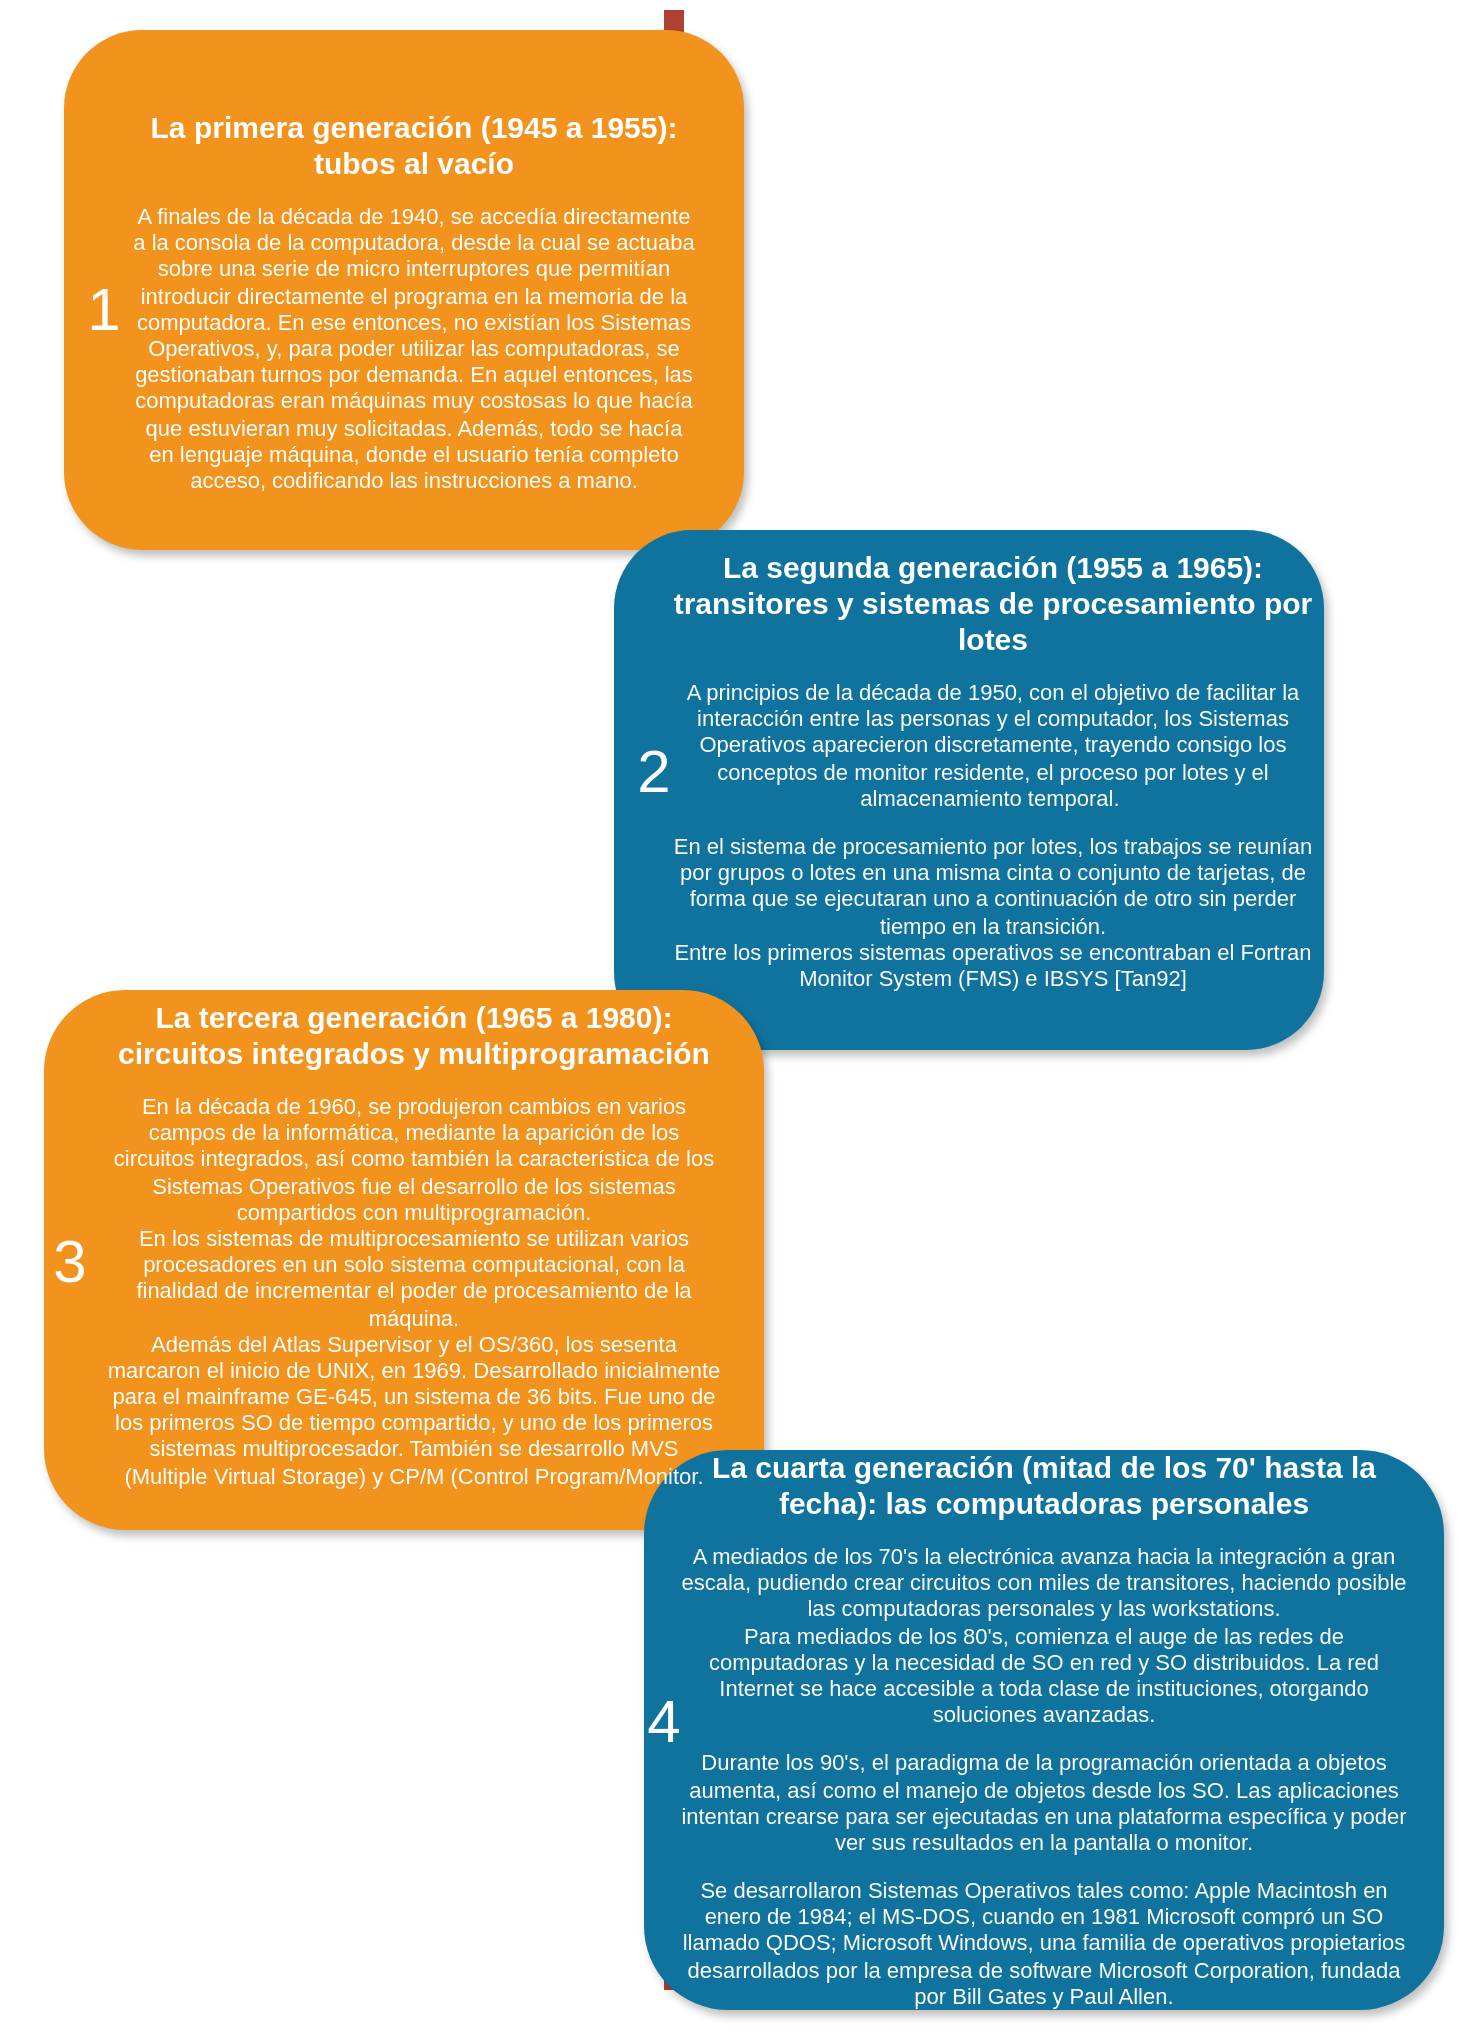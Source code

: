 <mxfile version="24.2.9" type="github">
  <diagram name="Page-1" id="fbcf5db9-b524-4cd4-e4f3-379dc89c3999">
    <mxGraphModel dx="1274" dy="677" grid="1" gridSize="10" guides="1" tooltips="1" connect="1" arrows="1" fold="1" page="1" pageScale="1" pageWidth="850" pageHeight="1100" background="none" math="0" shadow="0">
      <root>
        <mxCell id="0" />
        <mxCell id="1" parent="0" />
        <mxCell id="2a0f93b5c73ef8e7-1" value="" style="line;strokeWidth=10;direction=south;html=1;fillColor=none;fontSize=13;fontColor=#000000;align=center;strokeColor=#AE4132;" parent="1" vertex="1">
          <mxGeometry x="360" y="70" width="10" height="990" as="geometry" />
        </mxCell>
        <mxCell id="2a0f93b5c73ef8e7-2" value="" style="rounded=1;whiteSpace=wrap;html=1;strokeColor=none;strokeWidth=1;fillColor=#F2931E;fontSize=13;fontColor=#FFFFFF;align=center;gradientColor=none;gradientDirection=east;verticalAlign=top;shadow=1;" parent="1" vertex="1">
          <mxGeometry x="60" y="80" width="340" height="260" as="geometry" />
        </mxCell>
        <mxCell id="2a0f93b5c73ef8e7-3" value="1" style="text;html=1;strokeColor=none;fillColor=none;align=center;verticalAlign=middle;whiteSpace=wrap;fontSize=30;fontColor=#FFFFFF;" parent="1" vertex="1">
          <mxGeometry x="60" y="209" width="40" height="20" as="geometry" />
        </mxCell>
        <mxCell id="2a0f93b5c73ef8e7-4" value="" style="rounded=1;whiteSpace=wrap;html=1;strokeColor=none;strokeWidth=1;fillColor=#10739E;fontSize=13;fontColor=#FFFFFF;align=center;gradientColor=none;gradientDirection=east;verticalAlign=top;shadow=1;" parent="1" vertex="1">
          <mxGeometry x="335" y="330" width="355" height="260" as="geometry" />
        </mxCell>
        <mxCell id="2a0f93b5c73ef8e7-5" value="2" style="text;html=1;strokeColor=none;fillColor=none;align=center;verticalAlign=middle;whiteSpace=wrap;fontSize=30;fontColor=#FFFFFF;" parent="1" vertex="1">
          <mxGeometry x="335" y="440" width="40" height="20" as="geometry" />
        </mxCell>
        <mxCell id="2a0f93b5c73ef8e7-6" value="" style="rounded=1;whiteSpace=wrap;html=1;strokeColor=none;strokeWidth=1;fillColor=#F2931E;fontSize=13;fontColor=#FFFFFF;align=center;gradientColor=none;gradientDirection=east;verticalAlign=top;shadow=1;" parent="1" vertex="1">
          <mxGeometry x="50" y="560" width="360" height="270" as="geometry" />
        </mxCell>
        <mxCell id="2a0f93b5c73ef8e7-7" value="3" style="text;html=1;strokeColor=none;fillColor=none;align=center;verticalAlign=middle;whiteSpace=wrap;fontSize=30;fontColor=#FFFFFF;" parent="1" vertex="1">
          <mxGeometry x="28.13" y="662.5" width="70" height="65" as="geometry" />
        </mxCell>
        <mxCell id="2a0f93b5c73ef8e7-8" value="" style="rounded=1;whiteSpace=wrap;html=1;strokeColor=none;strokeWidth=1;fillColor=#10739E;fontSize=13;fontColor=#FFFFFF;align=center;gradientColor=none;gradientDirection=east;verticalAlign=top;shadow=1;" parent="1" vertex="1">
          <mxGeometry x="350" y="790" width="400" height="280" as="geometry" />
        </mxCell>
        <mxCell id="2a0f93b5c73ef8e7-9" value="4" style="text;html=1;strokeColor=none;fillColor=none;align=center;verticalAlign=middle;whiteSpace=wrap;fontSize=30;fontColor=#FFFFFF;" parent="1" vertex="1">
          <mxGeometry x="340" y="915" width="40" height="20" as="geometry" />
        </mxCell>
        <mxCell id="2a0f93b5c73ef8e7-15" value="7" style="text;html=1;strokeColor=none;fillColor=none;align=center;verticalAlign=middle;whiteSpace=wrap;fontSize=30;fontColor=#FFFFFF;" parent="1" vertex="1">
          <mxGeometry x="180" y="863" width="40" height="20" as="geometry" />
        </mxCell>
        <mxCell id="2a0f93b5c73ef8e7-18" value="&lt;h1 style=&quot;font-size: 15px;&quot;&gt;&lt;font style=&quot;font-size: 15px;&quot;&gt;La primera generación (1945 a 1955): tubos al vacío&lt;br&gt;&lt;/font&gt;&lt;/h1&gt;&lt;p style=&quot;font-size: 11px;&quot;&gt;A finales de la década de 1940, se accedía directamente a la consola de la computadora, desde la cual se actuaba sobre una serie de micro interruptores que permitían introducir directamente el programa en la memoria de la computadora. En ese entonces, no existían los Sistemas Operativos, y, para poder utilizar las computadoras, se gestionaban turnos por demanda. En aquel entonces, las computadoras eran máquinas muy costosas lo que hacía que estuvieran muy solicitadas. Además, todo se hacía en lenguaje máquina, donde el usuario tenía completo acceso, codificando las instrucciones a mano. &lt;br&gt;&lt;/p&gt;" style="text;html=1;spacing=5;spacingTop=-20;whiteSpace=wrap;overflow=hidden;strokeColor=none;strokeWidth=4;fillColor=none;gradientColor=#007FFF;fontSize=9;fontColor=#FFFFFF;align=center;" parent="1" vertex="1">
          <mxGeometry x="90" y="120" width="290" height="220" as="geometry" />
        </mxCell>
        <mxCell id="2a0f93b5c73ef8e7-19" value="&lt;h1 style=&quot;font-size: 15px;&quot;&gt;La segunda generación (1955 a 1965): transitores y sistemas de procesamiento por lotes&lt;br&gt;&lt;/h1&gt;&lt;p style=&quot;font-size: 11px;&quot;&gt;A principios de la década de 1950, con el objetivo de facilitar la interacción entre las personas y el computador, los Sistemas Operativos aparecieron discretamente, trayendo consigo los conceptos de monitor residente, el proceso por lotes y el almacenamiento temporal.&amp;nbsp;&lt;/p&gt;&lt;p style=&quot;font-size: 11px;&quot;&gt;En el sistema de procesamiento por lotes, los trabajos se reunían por grupos o lotes en una misma cinta o conjunto de tarjetas, de forma que se ejecutaran uno a continuación de otro sin perder tiempo en la transición.&lt;br&gt;Entre los primeros sistemas operativos se encontraban el Fortran Monitor System (FMS) e IBSYS [Tan92]&lt;br&gt;&lt;/p&gt;&lt;p style=&quot;font-size: 11px;&quot;&gt;&lt;br&gt;&lt;/p&gt;" style="text;html=1;spacing=5;spacingTop=-20;whiteSpace=wrap;overflow=hidden;strokeColor=none;strokeWidth=4;fillColor=none;gradientColor=#007FFF;fontSize=9;fontColor=#FFFFFF;align=center;" parent="1" vertex="1">
          <mxGeometry x="357.5" y="340" width="332.5" height="240" as="geometry" />
        </mxCell>
        <mxCell id="2a0f93b5c73ef8e7-20" value="&lt;h1 style=&quot;font-size: 15px;&quot;&gt;La tercera generación (1965 a 1980): circuitos integrados y multiprogramación&lt;br&gt;&lt;/h1&gt;&lt;p style=&quot;font-size: 11px;&quot;&gt;En la década de 1960, se produjeron cambios en varios campos de la informática, mediante la aparición de los circuitos integrados, así como también la característica de los Sistemas Operativos fue el desarrollo de los sistemas compartidos con multiprogramación. &lt;br&gt;En los sistemas de multiprocesamiento se utilizan varios procesadores en un solo sistema computacional, con la finalidad de incrementar el poder de procesamiento de la máquina. &lt;br&gt;Además del Atlas Supervisor y el OS/360, los sesenta marcaron el inicio de UNIX, en 1969. Desarrollado inicialmente para el mainframe GE-645, un sistema de 36 bits. Fue uno de los primeros SO de tiempo compartido, y uno de los primeros sistemas multiprocesador. También se desarrollo MVS (Multiple Virtual Storage) y CP/M (Control Program/Monitor.&lt;br&gt;&lt;/p&gt;" style="text;html=1;spacing=5;spacingTop=-20;whiteSpace=wrap;overflow=hidden;strokeColor=none;strokeWidth=4;fillColor=none;gradientColor=#007FFF;fontSize=9;fontColor=#FFFFFF;align=center;" parent="1" vertex="1">
          <mxGeometry x="77.03" y="565" width="315.94" height="260" as="geometry" />
        </mxCell>
        <mxCell id="2a0f93b5c73ef8e7-21" value="&lt;h1 style=&quot;font-size: 15px;&quot;&gt;La cuarta generación (mitad de los 70&#39; hasta la fecha): las computadoras personales&lt;br&gt;&lt;/h1&gt;&lt;p style=&quot;font-size: 11px;&quot;&gt;&lt;font style=&quot;font-size: 11px;&quot;&gt;A mediados de los 70&#39;s la electrónica avanza hacia la integración a gran escala, pudiendo crear circuitos con miles de transitores, haciendo posible las computadoras personales y las workstations.&lt;br&gt;Para mediados de los 80&#39;s, comienza el auge de las redes de computadoras y la necesidad de SO en red y SO distribuidos. La red Internet se hace accesible a toda clase de instituciones, otorgando soluciones avanzadas.&lt;/font&gt;&lt;/p&gt;&lt;p style=&quot;font-size: 11px;&quot;&gt;&lt;font style=&quot;font-size: 11px;&quot;&gt;Durante los 90&#39;s, el paradigma de la programación orientada a objetos aumenta, así como el manejo de objetos desde los SO. Las aplicaciones intentan crearse para ser ejecutadas en una plataforma específica y poder ver sus resultados en la pantalla o monitor.&lt;/font&gt;&lt;/p&gt;&lt;p style=&quot;font-size: 11px;&quot;&gt;&lt;font style=&quot;font-size: 11px;&quot;&gt;Se desarrollaron Sistemas Operativos tales como: Apple Macintosh en enero de 1984; el MS-DOS, cuando en 1981 Microsoft compró un SO llamado QDOS; Microsoft Windows, una familia de operativos propietarios desarrollados por la empresa de software Microsoft Corporation, fundada por Bill Gates y Paul Allen&lt;/font&gt;.&lt;br&gt;&lt;/p&gt;" style="text;html=1;spacing=5;spacingTop=-20;whiteSpace=wrap;overflow=hidden;strokeColor=none;strokeWidth=4;fillColor=none;gradientColor=#007FFF;fontSize=9;fontColor=#FFFFFF;align=center;" parent="1" vertex="1">
          <mxGeometry x="361.25" y="790" width="377.5" height="290" as="geometry" />
        </mxCell>
      </root>
    </mxGraphModel>
  </diagram>
</mxfile>
